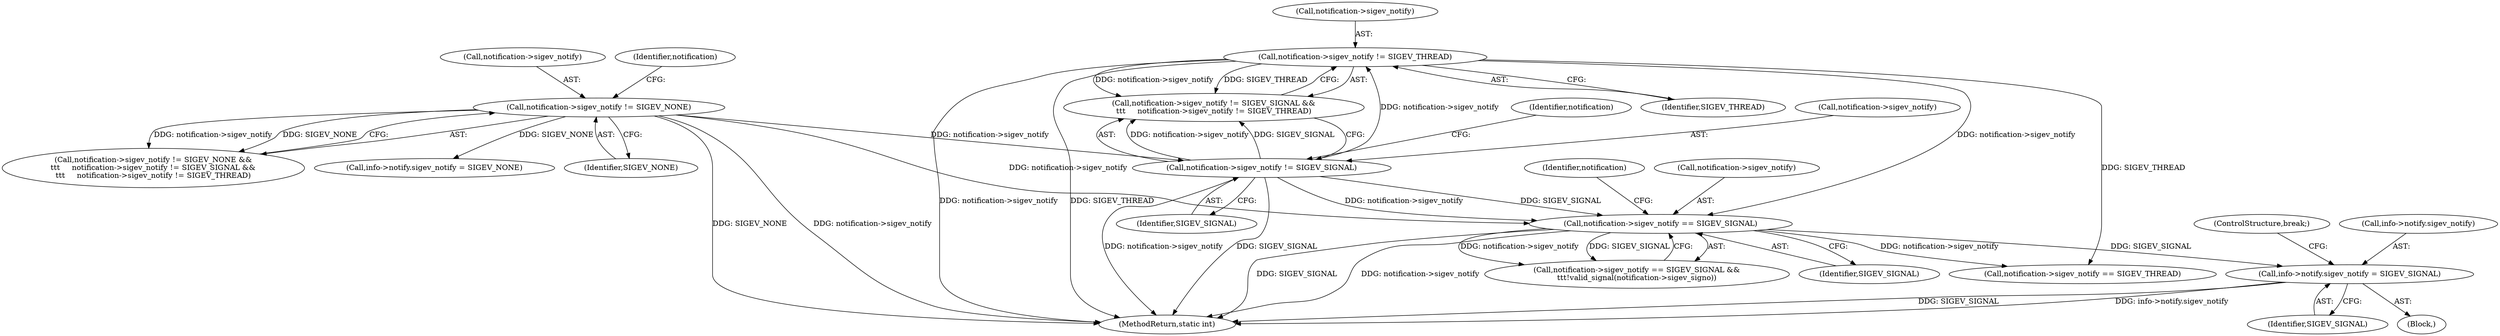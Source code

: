 digraph "0_linux_f991af3daabaecff34684fd51fac80319d1baad1@pointer" {
"1000417" [label="(Call,info->notify.sigev_notify = SIGEV_SIGNAL)"];
"1000151" [label="(Call,notification->sigev_notify == SIGEV_SIGNAL)"];
"1000141" [label="(Call,notification->sigev_notify != SIGEV_THREAD)"];
"1000136" [label="(Call,notification->sigev_notify != SIGEV_SIGNAL)"];
"1000130" [label="(Call,notification->sigev_notify != SIGEV_NONE)"];
"1000423" [label="(Identifier,SIGEV_SIGNAL)"];
"1000166" [label="(Call,notification->sigev_notify == SIGEV_THREAD)"];
"1000135" [label="(Call,notification->sigev_notify != SIGEV_SIGNAL &&\n\t\t\t     notification->sigev_notify != SIGEV_THREAD)"];
"1000138" [label="(Identifier,notification)"];
"1000150" [label="(Call,notification->sigev_notify == SIGEV_SIGNAL &&\n\t\t\t!valid_signal(notification->sigev_signo))"];
"1000129" [label="(Call,notification->sigev_notify != SIGEV_NONE &&\n\t\t\t     notification->sigev_notify != SIGEV_SIGNAL &&\n\t\t\t     notification->sigev_notify != SIGEV_THREAD)"];
"1000142" [label="(Call,notification->sigev_notify)"];
"1000424" [label="(ControlStructure,break;)"];
"1000365" [label="(Call,info->notify.sigev_notify = SIGEV_NONE)"];
"1000155" [label="(Identifier,SIGEV_SIGNAL)"];
"1000130" [label="(Call,notification->sigev_notify != SIGEV_NONE)"];
"1000136" [label="(Call,notification->sigev_notify != SIGEV_SIGNAL)"];
"1000140" [label="(Identifier,SIGEV_SIGNAL)"];
"1000143" [label="(Identifier,notification)"];
"1000418" [label="(Call,info->notify.sigev_notify)"];
"1000134" [label="(Identifier,SIGEV_NONE)"];
"1000159" [label="(Identifier,notification)"];
"1000131" [label="(Call,notification->sigev_notify)"];
"1000417" [label="(Call,info->notify.sigev_notify = SIGEV_SIGNAL)"];
"1000363" [label="(Block,)"];
"1000469" [label="(MethodReturn,static int)"];
"1000141" [label="(Call,notification->sigev_notify != SIGEV_THREAD)"];
"1000151" [label="(Call,notification->sigev_notify == SIGEV_SIGNAL)"];
"1000145" [label="(Identifier,SIGEV_THREAD)"];
"1000152" [label="(Call,notification->sigev_notify)"];
"1000137" [label="(Call,notification->sigev_notify)"];
"1000417" -> "1000363"  [label="AST: "];
"1000417" -> "1000423"  [label="CFG: "];
"1000418" -> "1000417"  [label="AST: "];
"1000423" -> "1000417"  [label="AST: "];
"1000424" -> "1000417"  [label="CFG: "];
"1000417" -> "1000469"  [label="DDG: SIGEV_SIGNAL"];
"1000417" -> "1000469"  [label="DDG: info->notify.sigev_notify"];
"1000151" -> "1000417"  [label="DDG: SIGEV_SIGNAL"];
"1000151" -> "1000150"  [label="AST: "];
"1000151" -> "1000155"  [label="CFG: "];
"1000152" -> "1000151"  [label="AST: "];
"1000155" -> "1000151"  [label="AST: "];
"1000159" -> "1000151"  [label="CFG: "];
"1000150" -> "1000151"  [label="CFG: "];
"1000151" -> "1000469"  [label="DDG: notification->sigev_notify"];
"1000151" -> "1000469"  [label="DDG: SIGEV_SIGNAL"];
"1000151" -> "1000150"  [label="DDG: notification->sigev_notify"];
"1000151" -> "1000150"  [label="DDG: SIGEV_SIGNAL"];
"1000141" -> "1000151"  [label="DDG: notification->sigev_notify"];
"1000136" -> "1000151"  [label="DDG: notification->sigev_notify"];
"1000136" -> "1000151"  [label="DDG: SIGEV_SIGNAL"];
"1000130" -> "1000151"  [label="DDG: notification->sigev_notify"];
"1000151" -> "1000166"  [label="DDG: notification->sigev_notify"];
"1000141" -> "1000135"  [label="AST: "];
"1000141" -> "1000145"  [label="CFG: "];
"1000142" -> "1000141"  [label="AST: "];
"1000145" -> "1000141"  [label="AST: "];
"1000135" -> "1000141"  [label="CFG: "];
"1000141" -> "1000469"  [label="DDG: notification->sigev_notify"];
"1000141" -> "1000469"  [label="DDG: SIGEV_THREAD"];
"1000141" -> "1000135"  [label="DDG: notification->sigev_notify"];
"1000141" -> "1000135"  [label="DDG: SIGEV_THREAD"];
"1000136" -> "1000141"  [label="DDG: notification->sigev_notify"];
"1000141" -> "1000166"  [label="DDG: SIGEV_THREAD"];
"1000136" -> "1000135"  [label="AST: "];
"1000136" -> "1000140"  [label="CFG: "];
"1000137" -> "1000136"  [label="AST: "];
"1000140" -> "1000136"  [label="AST: "];
"1000143" -> "1000136"  [label="CFG: "];
"1000135" -> "1000136"  [label="CFG: "];
"1000136" -> "1000469"  [label="DDG: SIGEV_SIGNAL"];
"1000136" -> "1000469"  [label="DDG: notification->sigev_notify"];
"1000136" -> "1000135"  [label="DDG: notification->sigev_notify"];
"1000136" -> "1000135"  [label="DDG: SIGEV_SIGNAL"];
"1000130" -> "1000136"  [label="DDG: notification->sigev_notify"];
"1000130" -> "1000129"  [label="AST: "];
"1000130" -> "1000134"  [label="CFG: "];
"1000131" -> "1000130"  [label="AST: "];
"1000134" -> "1000130"  [label="AST: "];
"1000138" -> "1000130"  [label="CFG: "];
"1000129" -> "1000130"  [label="CFG: "];
"1000130" -> "1000469"  [label="DDG: SIGEV_NONE"];
"1000130" -> "1000469"  [label="DDG: notification->sigev_notify"];
"1000130" -> "1000129"  [label="DDG: notification->sigev_notify"];
"1000130" -> "1000129"  [label="DDG: SIGEV_NONE"];
"1000130" -> "1000365"  [label="DDG: SIGEV_NONE"];
}
